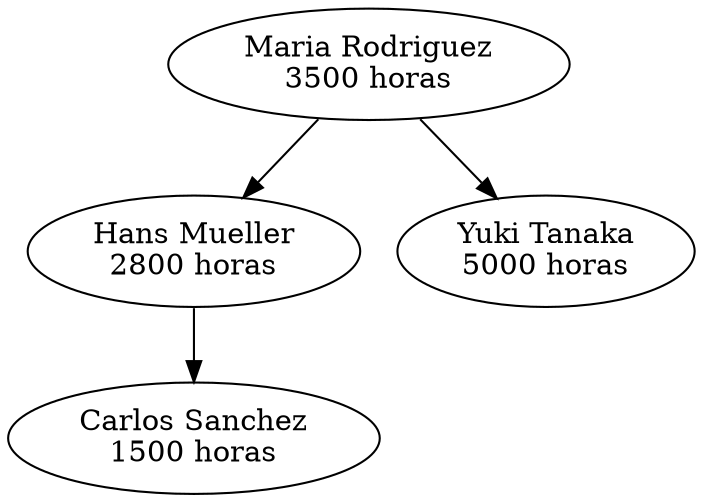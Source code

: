 digraph ArbolBinario {
nodo0x562f7d302950 [label="Maria Rodriguez\n3500 horas"];
nodo0x562f7d302950 -> nodo0x562f7d303a40;
nodo0x562f7d303a40 [label="Hans Mueller\n2800 horas"];
nodo0x562f7d303a40 -> nodo0x562f7d303d40;
nodo0x562f7d303d40 [label="Carlos Sanchez\n1500 horas"];
nodo0x562f7d302950 -> nodo0x562f7d303bc0;
nodo0x562f7d303bc0 [label="Yuki Tanaka\n5000 horas"];
}
